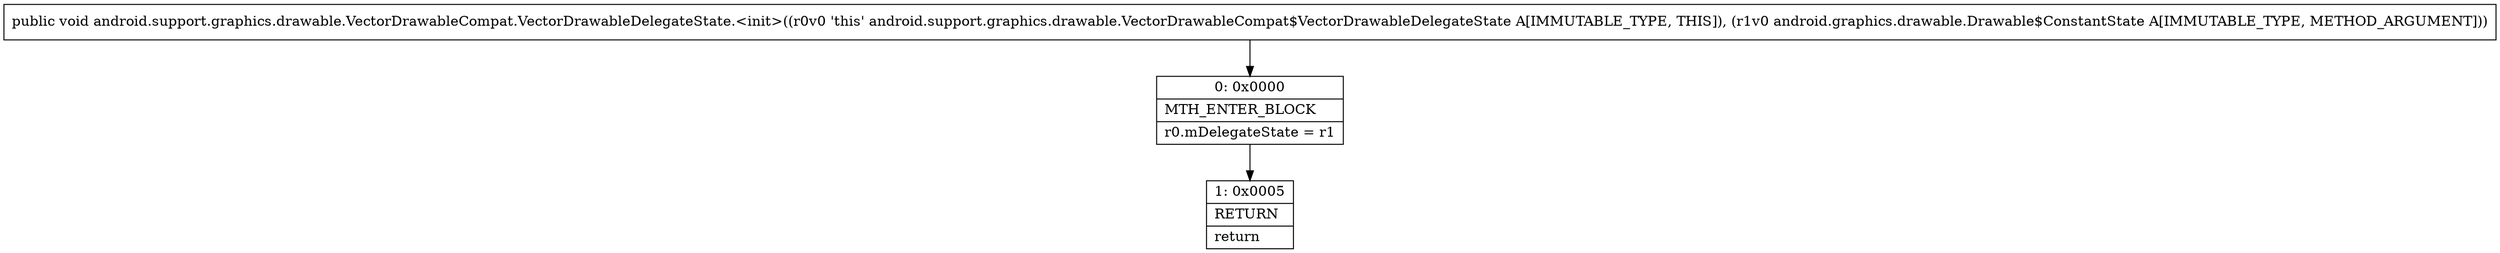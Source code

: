 digraph "CFG forandroid.support.graphics.drawable.VectorDrawableCompat.VectorDrawableDelegateState.\<init\>(Landroid\/graphics\/drawable\/Drawable$ConstantState;)V" {
Node_0 [shape=record,label="{0\:\ 0x0000|MTH_ENTER_BLOCK\l|r0.mDelegateState = r1\l}"];
Node_1 [shape=record,label="{1\:\ 0x0005|RETURN\l|return\l}"];
MethodNode[shape=record,label="{public void android.support.graphics.drawable.VectorDrawableCompat.VectorDrawableDelegateState.\<init\>((r0v0 'this' android.support.graphics.drawable.VectorDrawableCompat$VectorDrawableDelegateState A[IMMUTABLE_TYPE, THIS]), (r1v0 android.graphics.drawable.Drawable$ConstantState A[IMMUTABLE_TYPE, METHOD_ARGUMENT])) }"];
MethodNode -> Node_0;
Node_0 -> Node_1;
}

